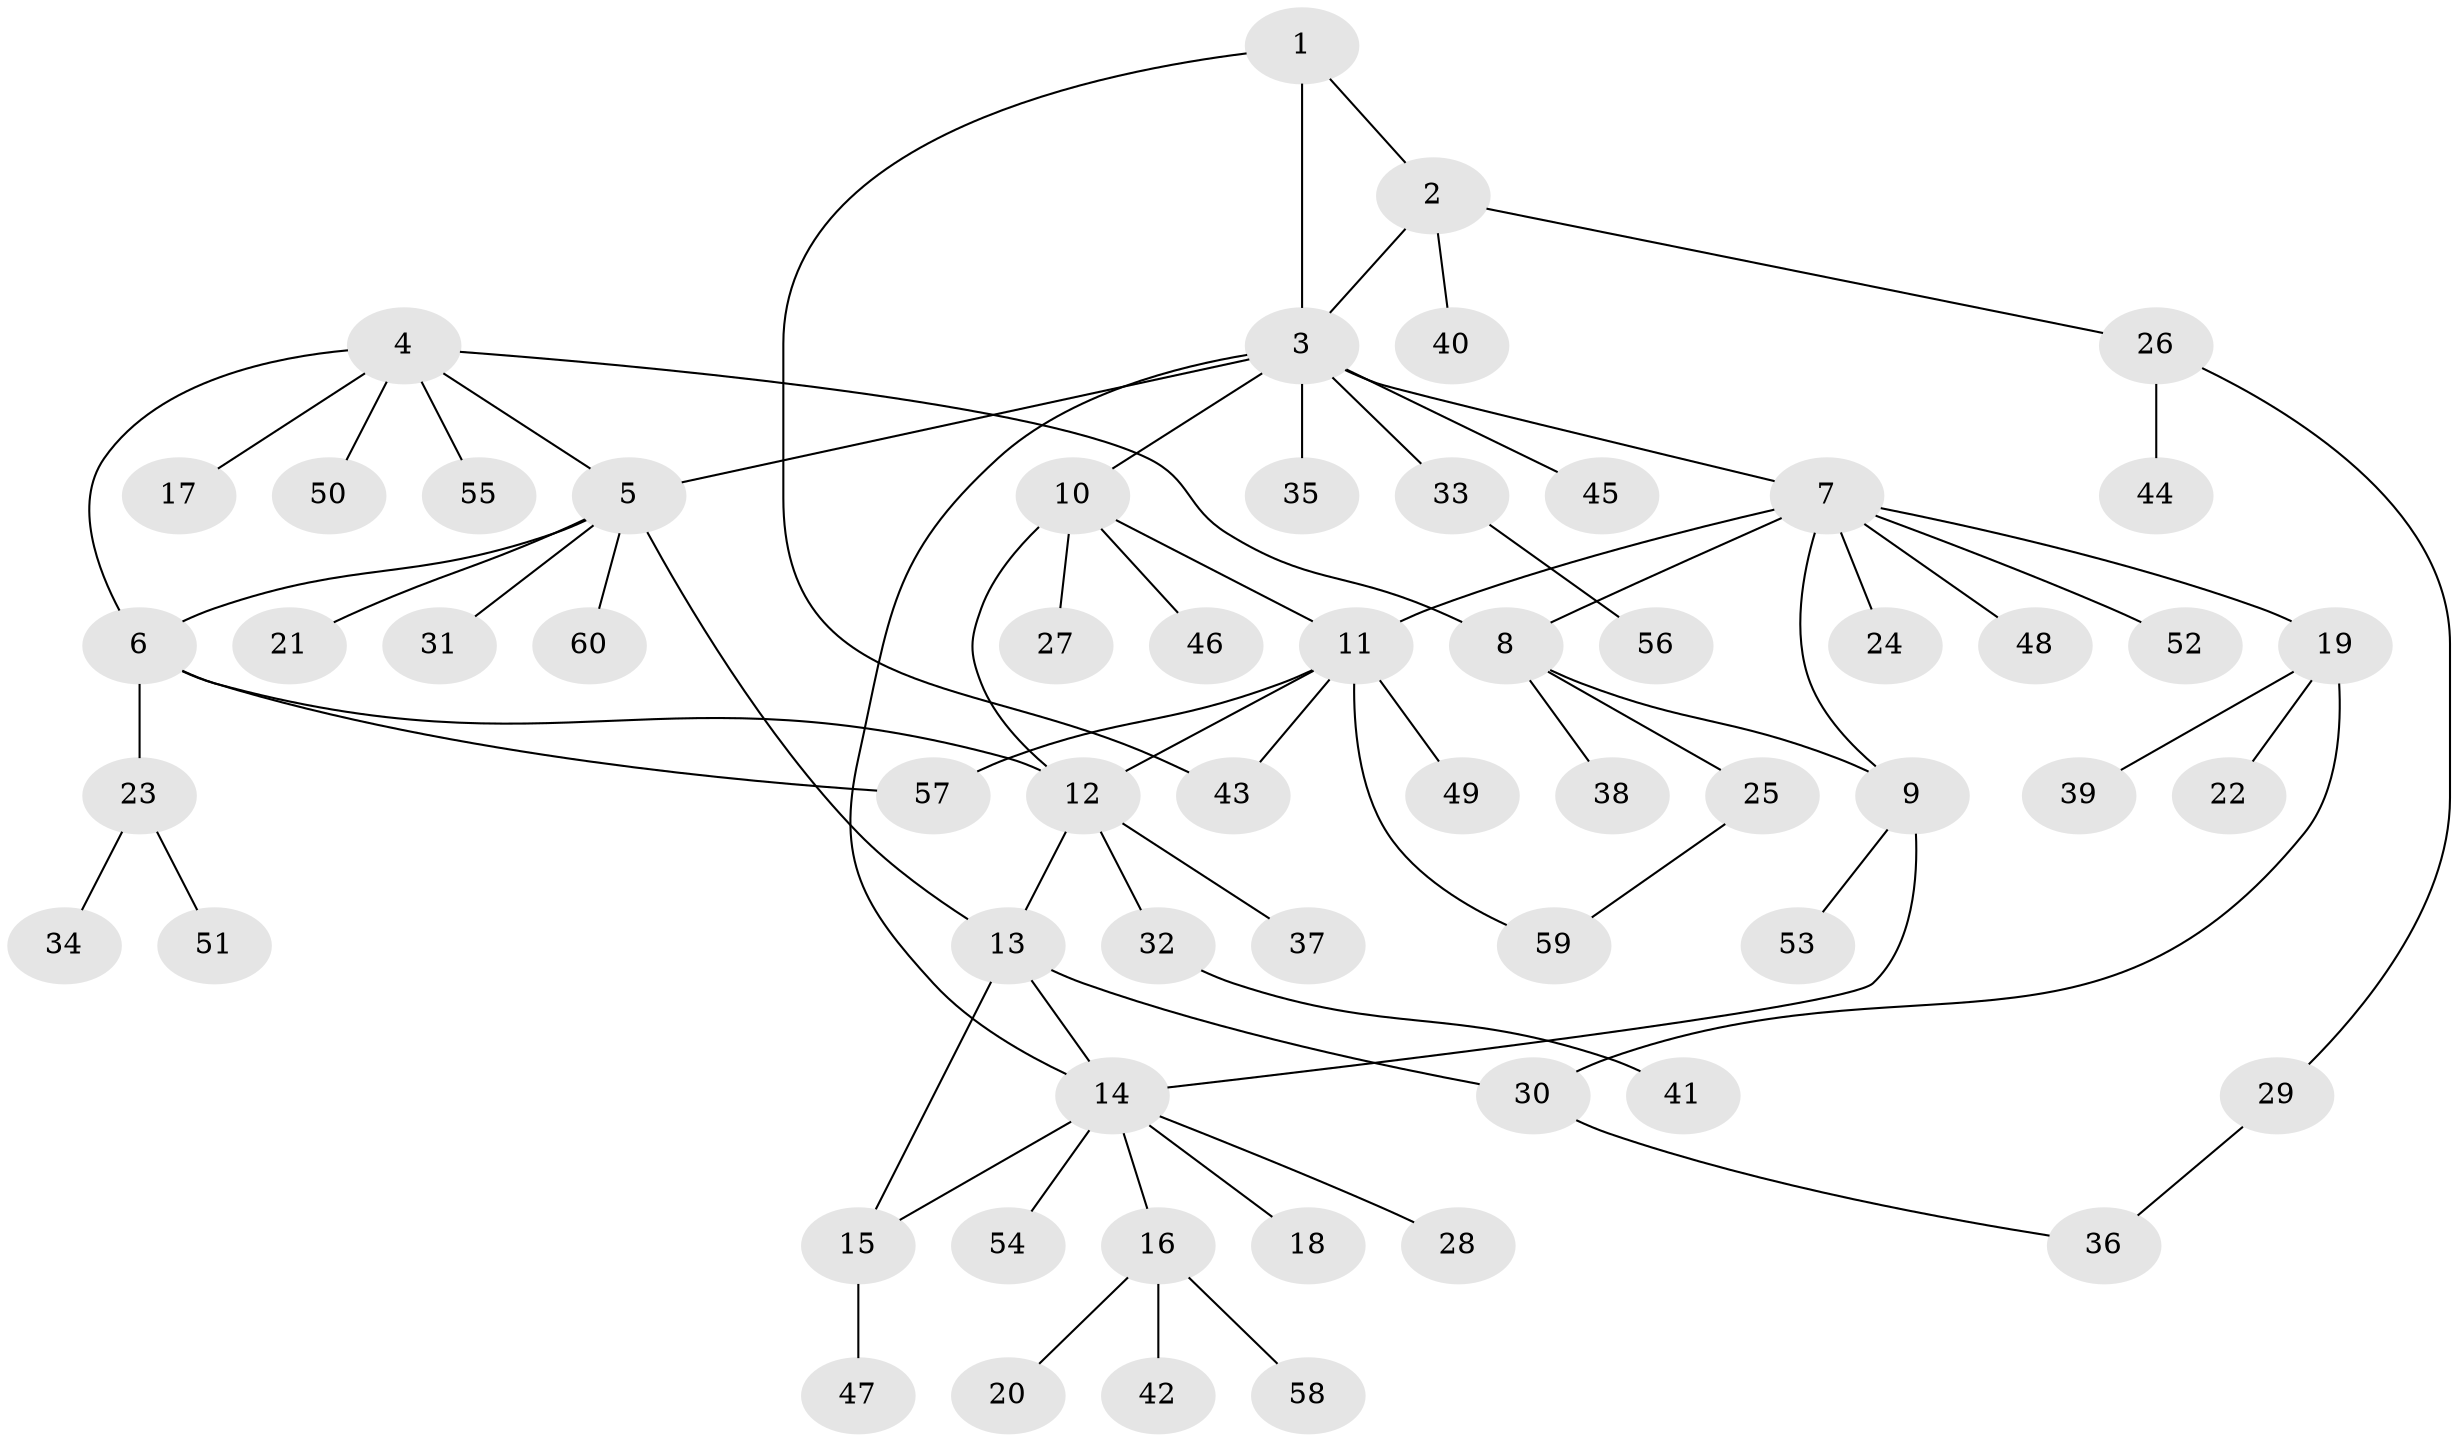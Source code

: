 // coarse degree distribution, {4: 0.041666666666666664, 5: 0.375, 1: 0.4166666666666667, 2: 0.125, 3: 0.041666666666666664}
// Generated by graph-tools (version 1.1) at 2025/57/03/04/25 21:57:44]
// undirected, 60 vertices, 75 edges
graph export_dot {
graph [start="1"]
  node [color=gray90,style=filled];
  1;
  2;
  3;
  4;
  5;
  6;
  7;
  8;
  9;
  10;
  11;
  12;
  13;
  14;
  15;
  16;
  17;
  18;
  19;
  20;
  21;
  22;
  23;
  24;
  25;
  26;
  27;
  28;
  29;
  30;
  31;
  32;
  33;
  34;
  35;
  36;
  37;
  38;
  39;
  40;
  41;
  42;
  43;
  44;
  45;
  46;
  47;
  48;
  49;
  50;
  51;
  52;
  53;
  54;
  55;
  56;
  57;
  58;
  59;
  60;
  1 -- 2;
  1 -- 3;
  1 -- 43;
  2 -- 3;
  2 -- 26;
  2 -- 40;
  3 -- 5;
  3 -- 7;
  3 -- 10;
  3 -- 14;
  3 -- 33;
  3 -- 35;
  3 -- 45;
  4 -- 5;
  4 -- 6;
  4 -- 8;
  4 -- 17;
  4 -- 50;
  4 -- 55;
  5 -- 6;
  5 -- 13;
  5 -- 21;
  5 -- 31;
  5 -- 60;
  6 -- 12;
  6 -- 23;
  6 -- 57;
  7 -- 8;
  7 -- 9;
  7 -- 11;
  7 -- 19;
  7 -- 24;
  7 -- 48;
  7 -- 52;
  8 -- 9;
  8 -- 25;
  8 -- 38;
  9 -- 14;
  9 -- 53;
  10 -- 11;
  10 -- 12;
  10 -- 27;
  10 -- 46;
  11 -- 12;
  11 -- 43;
  11 -- 49;
  11 -- 57;
  11 -- 59;
  12 -- 13;
  12 -- 32;
  12 -- 37;
  13 -- 14;
  13 -- 15;
  13 -- 30;
  14 -- 15;
  14 -- 16;
  14 -- 18;
  14 -- 28;
  14 -- 54;
  15 -- 47;
  16 -- 20;
  16 -- 42;
  16 -- 58;
  19 -- 22;
  19 -- 30;
  19 -- 39;
  23 -- 34;
  23 -- 51;
  25 -- 59;
  26 -- 29;
  26 -- 44;
  29 -- 36;
  30 -- 36;
  32 -- 41;
  33 -- 56;
}
